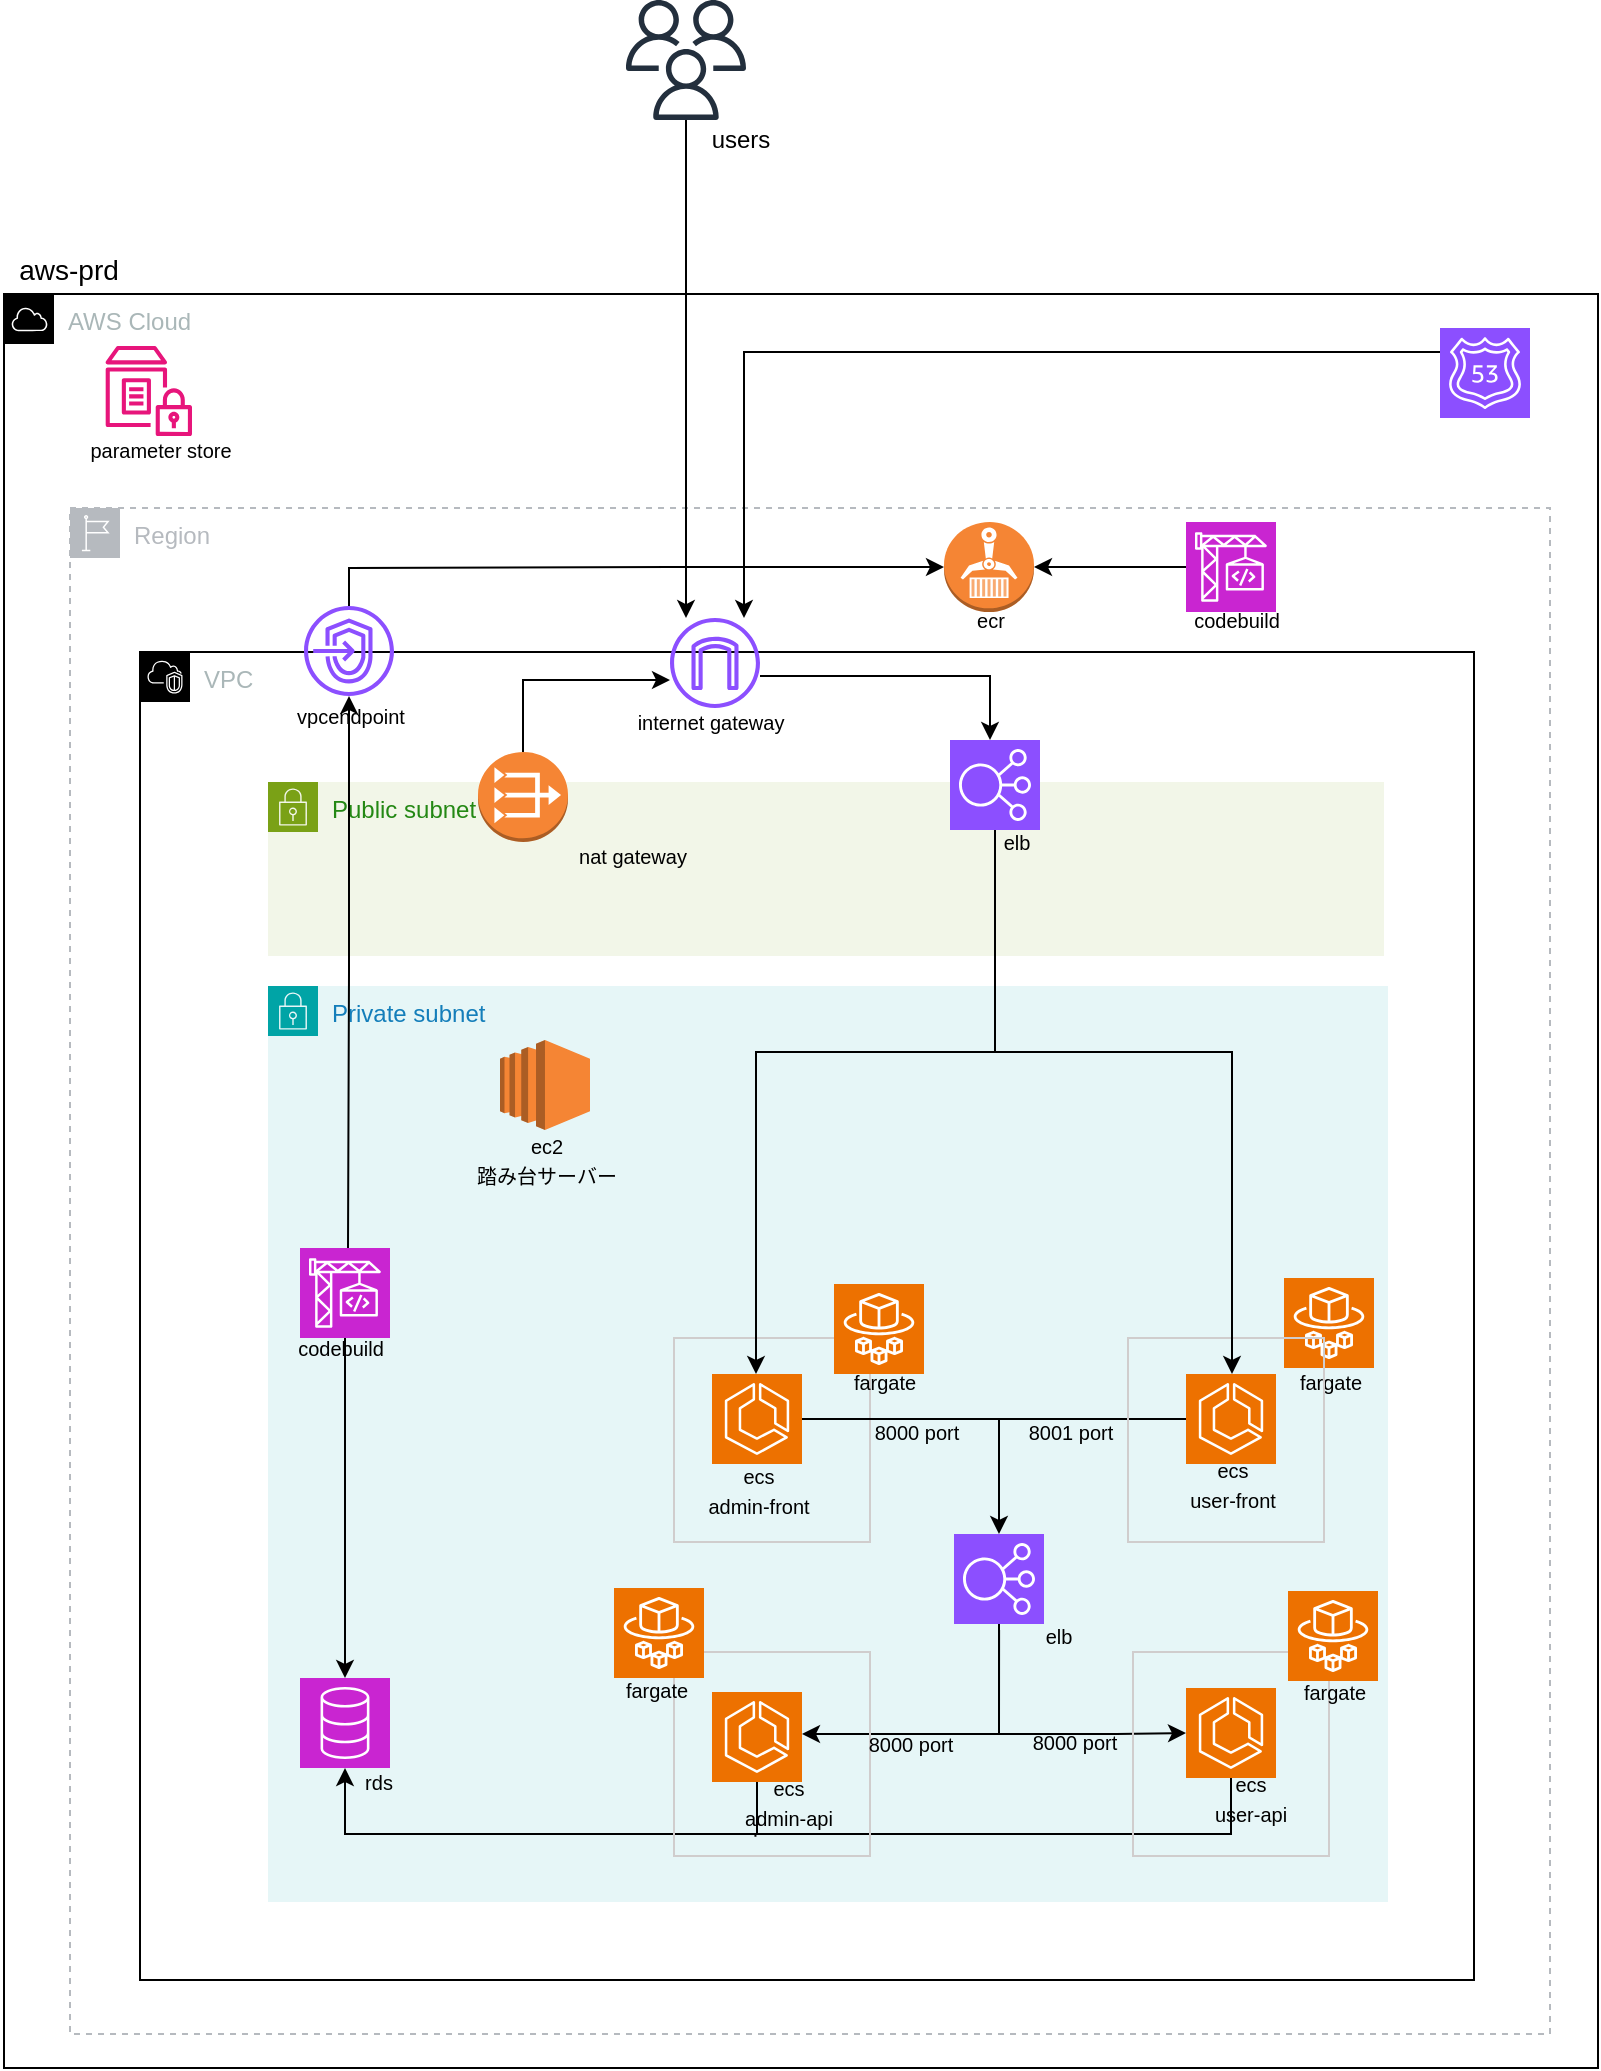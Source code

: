 <mxfile version="28.0.6">
  <diagram id="t3ZfkelsdCKtqb3b9uK7" name="インフラ構成図 common alb">
    <mxGraphModel grid="0" page="0" gridSize="10" guides="1" tooltips="1" connect="1" arrows="1" fold="1" pageScale="1" pageWidth="827" pageHeight="1169" math="0" shadow="0">
      <root>
        <mxCell id="0" />
        <mxCell id="1" parent="0" />
        <mxCell id="kA7K5sc3ySlYg232Aals-64" value="AWS Cloud" style="sketch=0;outlineConnect=0;gradientColor=none;html=1;whiteSpace=wrap;fontSize=12;fontStyle=0;shape=mxgraph.aws4.group;grIcon=mxgraph.aws4.group_aws_cloud;strokeColor=default;fillColor=none;verticalAlign=top;align=left;spacingLeft=30;fontColor=#AAB7B8;dashed=0;direction=east;movable=1;resizable=1;rotatable=1;deletable=1;editable=1;locked=0;connectable=1;" parent="1" vertex="1">
          <mxGeometry x="-600" y="376" width="797" height="887" as="geometry" />
        </mxCell>
        <mxCell id="kA7K5sc3ySlYg232Aals-65" value="Region" style="sketch=0;outlineConnect=0;gradientColor=none;html=1;whiteSpace=wrap;fontSize=12;fontStyle=0;shape=mxgraph.aws4.group;grIcon=mxgraph.aws4.group_region;strokeColor=#B6BABF;fillColor=none;verticalAlign=top;align=left;spacingLeft=30;fontColor=#B6BABF;dashed=1;" parent="1" vertex="1">
          <mxGeometry x="-567" y="483" width="740" height="763" as="geometry" />
        </mxCell>
        <mxCell id="kA7K5sc3ySlYg232Aals-66" value="VPC" style="points=[[0,0],[0.25,0],[0.5,0],[0.75,0],[1,0],[1,0.25],[1,0.5],[1,0.75],[1,1],[0.75,1],[0.5,1],[0.25,1],[0,1],[0,0.75],[0,0.5],[0,0.25]];outlineConnect=0;gradientColor=none;html=1;whiteSpace=wrap;fontSize=12;fontStyle=0;container=1;pointerEvents=0;collapsible=0;recursiveResize=0;shape=mxgraph.aws4.group;grIcon=mxgraph.aws4.group_vpc2;strokeColor=default;fillColor=none;verticalAlign=top;align=left;spacingLeft=30;fontColor=#AAB7B8;dashed=0;" parent="1" vertex="1">
          <mxGeometry x="-532" y="555" width="667" height="664" as="geometry" />
        </mxCell>
        <mxCell id="kA7K5sc3ySlYg232Aals-67" value="&lt;font style=&quot;font-size: 10px;&quot;&gt;internet&amp;nbsp;&lt;span style=&quot;background-color: initial;&quot;&gt;gateway&lt;/span&gt;&lt;/font&gt;" style="text;html=1;align=center;verticalAlign=middle;resizable=0;points=[];autosize=1;strokeColor=none;fillColor=none;" parent="kA7K5sc3ySlYg232Aals-66" vertex="1">
          <mxGeometry x="239" y="22" width="91" height="26" as="geometry" />
        </mxCell>
        <mxCell id="kA7K5sc3ySlYg232Aals-68" value="" style="sketch=0;outlineConnect=0;fontColor=#232F3E;gradientColor=none;fillColor=#8C4FFF;strokeColor=none;dashed=0;verticalLabelPosition=bottom;verticalAlign=top;align=center;html=1;fontSize=12;fontStyle=0;aspect=fixed;pointerEvents=1;shape=mxgraph.aws4.internet_gateway;" parent="kA7K5sc3ySlYg232Aals-66" vertex="1">
          <mxGeometry x="265" y="-17" width="45" height="45" as="geometry" />
        </mxCell>
        <mxCell id="kA7K5sc3ySlYg232Aals-69" value="" style="sketch=0;outlineConnect=0;fontColor=#232F3E;gradientColor=none;fillColor=#8C4FFF;strokeColor=none;dashed=0;verticalLabelPosition=bottom;verticalAlign=top;align=center;html=1;fontSize=12;fontStyle=0;aspect=fixed;pointerEvents=1;shape=mxgraph.aws4.endpoints;" parent="kA7K5sc3ySlYg232Aals-66" vertex="1">
          <mxGeometry x="82" y="-23" width="45" height="45" as="geometry" />
        </mxCell>
        <mxCell id="kA7K5sc3ySlYg232Aals-70" value="&lt;font style=&quot;font-size: 10px;&quot;&gt;vpcendpoint&lt;/font&gt;" style="text;html=1;align=center;verticalAlign=middle;resizable=0;points=[];autosize=1;strokeColor=none;fillColor=none;" parent="kA7K5sc3ySlYg232Aals-66" vertex="1">
          <mxGeometry x="68.5" y="19" width="72" height="26" as="geometry" />
        </mxCell>
        <mxCell id="kA7K5sc3ySlYg232Aals-72" value="Private subnet" style="points=[[0,0],[0.25,0],[0.5,0],[0.75,0],[1,0],[1,0.25],[1,0.5],[1,0.75],[1,1],[0.75,1],[0.5,1],[0.25,1],[0,1],[0,0.75],[0,0.5],[0,0.25]];outlineConnect=0;gradientColor=none;html=1;whiteSpace=wrap;fontSize=12;fontStyle=0;container=1;pointerEvents=0;collapsible=0;recursiveResize=0;shape=mxgraph.aws4.group;grIcon=mxgraph.aws4.group_security_group;grStroke=0;strokeColor=#00A4A6;fillColor=#E6F6F7;verticalAlign=top;align=left;spacingLeft=30;fontColor=#147EBA;dashed=0;" parent="1" vertex="1">
          <mxGeometry x="-468" y="722" width="560" height="458" as="geometry" />
        </mxCell>
        <mxCell id="eJrW3ifwTGNZVpwEd4dH-2" value="" style="rounded=0;whiteSpace=wrap;html=1;fillColor=none;strokeColor=#d0cdcd;" parent="kA7K5sc3ySlYg232Aals-72" vertex="1">
          <mxGeometry x="203" y="176" width="98" height="102" as="geometry" />
        </mxCell>
        <mxCell id="kA7K5sc3ySlYg232Aals-129" value="" style="sketch=0;points=[[0,0,0],[0.25,0,0],[0.5,0,0],[0.75,0,0],[1,0,0],[0,1,0],[0.25,1,0],[0.5,1,0],[0.75,1,0],[1,1,0],[0,0.25,0],[0,0.5,0],[0,0.75,0],[1,0.25,0],[1,0.5,0],[1,0.75,0]];outlineConnect=0;fontColor=#232F3E;fillColor=#ED7100;strokeColor=#ffffff;dashed=0;verticalLabelPosition=bottom;verticalAlign=top;align=center;html=1;fontSize=12;fontStyle=0;aspect=fixed;shape=mxgraph.aws4.resourceIcon;resIcon=mxgraph.aws4.ecs;" parent="kA7K5sc3ySlYg232Aals-72" vertex="1">
          <mxGeometry x="459" y="194" width="45" height="45" as="geometry" />
        </mxCell>
        <mxCell id="kA7K5sc3ySlYg232Aals-74" value="" style="sketch=0;points=[[0,0,0],[0.25,0,0],[0.5,0,0],[0.75,0,0],[1,0,0],[0,1,0],[0.25,1,0],[0.5,1,0],[0.75,1,0],[1,1,0],[0,0.25,0],[0,0.5,0],[0,0.75,0],[1,0.25,0],[1,0.5,0],[1,0.75,0]];outlineConnect=0;fontColor=#232F3E;fillColor=#C925D1;strokeColor=#ffffff;dashed=0;verticalLabelPosition=bottom;verticalAlign=top;align=center;html=1;fontSize=12;fontStyle=0;aspect=fixed;shape=mxgraph.aws4.resourceIcon;resIcon=mxgraph.aws4.database;" parent="kA7K5sc3ySlYg232Aals-72" vertex="1">
          <mxGeometry x="16" y="346" width="45" height="45" as="geometry" />
        </mxCell>
        <mxCell id="SYO9HQyrmS-Qv4K9v25R-7" style="edgeStyle=orthogonalEdgeStyle;rounded=0;orthogonalLoop=1;jettySize=auto;html=1;endArrow=none;endFill=0;" parent="kA7K5sc3ySlYg232Aals-72" source="kA7K5sc3ySlYg232Aals-78" edge="1">
          <mxGeometry relative="1" as="geometry">
            <mxPoint x="383.636" y="216.5" as="targetPoint" />
          </mxGeometry>
        </mxCell>
        <mxCell id="kA7K5sc3ySlYg232Aals-78" value="" style="sketch=0;points=[[0,0,0],[0.25,0,0],[0.5,0,0],[0.75,0,0],[1,0,0],[0,1,0],[0.25,1,0],[0.5,1,0],[0.75,1,0],[1,1,0],[0,0.25,0],[0,0.5,0],[0,0.75,0],[1,0.25,0],[1,0.5,0],[1,0.75,0]];outlineConnect=0;fontColor=#232F3E;fillColor=#ED7100;strokeColor=#ffffff;dashed=0;verticalLabelPosition=bottom;verticalAlign=top;align=center;html=1;fontSize=12;fontStyle=0;aspect=fixed;shape=mxgraph.aws4.resourceIcon;resIcon=mxgraph.aws4.ecs;" parent="kA7K5sc3ySlYg232Aals-72" vertex="1">
          <mxGeometry x="222" y="194" width="45" height="45" as="geometry" />
        </mxCell>
        <mxCell id="kA7K5sc3ySlYg232Aals-79" value="" style="sketch=0;points=[[0,0,0],[0.25,0,0],[0.5,0,0],[0.75,0,0],[1,0,0],[0,1,0],[0.25,1,0],[0.5,1,0],[0.75,1,0],[1,1,0],[0,0.25,0],[0,0.5,0],[0,0.75,0],[1,0.25,0],[1,0.5,0],[1,0.75,0]];outlineConnect=0;fontColor=#232F3E;fillColor=#ED7100;strokeColor=#ffffff;dashed=0;verticalLabelPosition=bottom;verticalAlign=top;align=center;html=1;fontSize=12;fontStyle=0;aspect=fixed;shape=mxgraph.aws4.resourceIcon;resIcon=mxgraph.aws4.ecs;" parent="kA7K5sc3ySlYg232Aals-72" vertex="1">
          <mxGeometry x="222" y="353" width="45" height="45" as="geometry" />
        </mxCell>
        <mxCell id="kA7K5sc3ySlYg232Aals-82" style="edgeStyle=orthogonalEdgeStyle;rounded=0;orthogonalLoop=1;jettySize=auto;html=1;" parent="kA7K5sc3ySlYg232Aals-72" source="kA7K5sc3ySlYg232Aals-83" target="kA7K5sc3ySlYg232Aals-74" edge="1">
          <mxGeometry relative="1" as="geometry">
            <Array as="points">
              <mxPoint x="39" y="378" />
            </Array>
          </mxGeometry>
        </mxCell>
        <mxCell id="kA7K5sc3ySlYg232Aals-83" value="" style="sketch=0;points=[[0,0,0],[0.25,0,0],[0.5,0,0],[0.75,0,0],[1,0,0],[0,1,0],[0.25,1,0],[0.5,1,0],[0.75,1,0],[1,1,0],[0,0.25,0],[0,0.5,0],[0,0.75,0],[1,0.25,0],[1,0.5,0],[1,0.75,0]];outlineConnect=0;fontColor=#232F3E;fillColor=#C925D1;strokeColor=#ffffff;dashed=0;verticalLabelPosition=bottom;verticalAlign=top;align=center;html=1;fontSize=12;fontStyle=0;aspect=fixed;shape=mxgraph.aws4.resourceIcon;resIcon=mxgraph.aws4.codebuild;" parent="kA7K5sc3ySlYg232Aals-72" vertex="1">
          <mxGeometry x="16" y="131" width="45" height="45" as="geometry" />
        </mxCell>
        <mxCell id="kA7K5sc3ySlYg232Aals-85" value="&lt;font style=&quot;font-size: 10px;&quot;&gt;codebuild&lt;/font&gt;" style="text;html=1;align=center;verticalAlign=middle;resizable=0;points=[];autosize=1;strokeColor=none;fillColor=none;" parent="kA7K5sc3ySlYg232Aals-72" vertex="1">
          <mxGeometry x="5.5" y="168" width="61" height="26" as="geometry" />
        </mxCell>
        <mxCell id="kA7K5sc3ySlYg232Aals-138" style="edgeStyle=orthogonalEdgeStyle;rounded=0;orthogonalLoop=1;jettySize=auto;html=1;endArrow=none;endFill=0;" parent="kA7K5sc3ySlYg232Aals-72" source="kA7K5sc3ySlYg232Aals-130" edge="1">
          <mxGeometry relative="1" as="geometry">
            <mxPoint x="243.727" y="425.364" as="targetPoint" />
            <Array as="points">
              <mxPoint x="481" y="424" />
              <mxPoint x="244" y="424" />
            </Array>
          </mxGeometry>
        </mxCell>
        <mxCell id="kA7K5sc3ySlYg232Aals-130" value="" style="sketch=0;points=[[0,0,0],[0.25,0,0],[0.5,0,0],[0.75,0,0],[1,0,0],[0,1,0],[0.25,1,0],[0.5,1,0],[0.75,1,0],[1,1,0],[0,0.25,0],[0,0.5,0],[0,0.75,0],[1,0.25,0],[1,0.5,0],[1,0.75,0]];outlineConnect=0;fontColor=#232F3E;fillColor=#ED7100;strokeColor=#ffffff;dashed=0;verticalLabelPosition=bottom;verticalAlign=top;align=center;html=1;fontSize=12;fontStyle=0;aspect=fixed;shape=mxgraph.aws4.resourceIcon;resIcon=mxgraph.aws4.ecs;" parent="kA7K5sc3ySlYg232Aals-72" vertex="1">
          <mxGeometry x="459" y="351" width="45" height="45" as="geometry" />
        </mxCell>
        <mxCell id="kA7K5sc3ySlYg232Aals-139" style="edgeStyle=orthogonalEdgeStyle;rounded=0;orthogonalLoop=1;jettySize=auto;html=1;entryX=0.5;entryY=1;entryDx=0;entryDy=0;entryPerimeter=0;" parent="kA7K5sc3ySlYg232Aals-72" source="kA7K5sc3ySlYg232Aals-79" target="kA7K5sc3ySlYg232Aals-74" edge="1">
          <mxGeometry relative="1" as="geometry">
            <Array as="points">
              <mxPoint x="245" y="424" />
              <mxPoint x="39" y="424" />
            </Array>
          </mxGeometry>
        </mxCell>
        <mxCell id="0zvZXE3hYcVArxWaASn7-7" value="" style="sketch=0;points=[[0,0,0],[0.25,0,0],[0.5,0,0],[0.75,0,0],[1,0,0],[0,1,0],[0.25,1,0],[0.5,1,0],[0.75,1,0],[1,1,0],[0,0.25,0],[0,0.5,0],[0,0.75,0],[1,0.25,0],[1,0.5,0],[1,0.75,0]];outlineConnect=0;fontColor=#232F3E;fillColor=#ED7100;strokeColor=#ffffff;dashed=0;verticalLabelPosition=bottom;verticalAlign=top;align=center;html=1;fontSize=12;fontStyle=0;aspect=fixed;shape=mxgraph.aws4.resourceIcon;resIcon=mxgraph.aws4.fargate;" parent="kA7K5sc3ySlYg232Aals-72" vertex="1">
          <mxGeometry x="283" y="149" width="45" height="45" as="geometry" />
        </mxCell>
        <mxCell id="kA7K5sc3ySlYg232Aals-89" value="" style="sketch=0;points=[[0,0,0],[0.25,0,0],[0.5,0,0],[0.75,0,0],[1,0,0],[0,1,0],[0.25,1,0],[0.5,1,0],[0.75,1,0],[1,1,0],[0,0.25,0],[0,0.5,0],[0,0.75,0],[1,0.25,0],[1,0.5,0],[1,0.75,0]];outlineConnect=0;fontColor=#232F3E;fillColor=#ED7100;strokeColor=#ffffff;dashed=0;verticalLabelPosition=bottom;verticalAlign=top;align=center;html=1;fontSize=12;fontStyle=0;aspect=fixed;shape=mxgraph.aws4.resourceIcon;resIcon=mxgraph.aws4.fargate;" parent="kA7K5sc3ySlYg232Aals-72" vertex="1">
          <mxGeometry x="508" y="146" width="45" height="45" as="geometry" />
        </mxCell>
        <mxCell id="0zvZXE3hYcVArxWaASn7-9" value="&lt;span style=&quot;font-size: 10px;&quot;&gt;fargate&lt;/span&gt;" style="text;html=1;align=center;verticalAlign=middle;resizable=0;points=[];autosize=1;strokeColor=none;fillColor=none;" parent="kA7K5sc3ySlYg232Aals-72" vertex="1">
          <mxGeometry x="283" y="185" width="49" height="26" as="geometry" />
        </mxCell>
        <mxCell id="kA7K5sc3ySlYg232Aals-88" value="&lt;span style=&quot;font-size: 10px;&quot;&gt;fargate&lt;/span&gt;" style="text;html=1;align=center;verticalAlign=middle;resizable=0;points=[];autosize=1;strokeColor=none;fillColor=none;" parent="kA7K5sc3ySlYg232Aals-72" vertex="1">
          <mxGeometry x="506" y="185" width="49" height="26" as="geometry" />
        </mxCell>
        <mxCell id="0zvZXE3hYcVArxWaASn7-10" value="&lt;span style=&quot;font-size: 10px;&quot;&gt;ecs&lt;/span&gt;&lt;div&gt;&lt;span style=&quot;font-size: 10px;&quot;&gt;user-front&lt;/span&gt;&lt;/div&gt;" style="text;html=1;align=center;verticalAlign=middle;resizable=0;points=[];autosize=1;strokeColor=none;fillColor=none;" parent="kA7K5sc3ySlYg232Aals-72" vertex="1">
          <mxGeometry x="451" y="228" width="61" height="41" as="geometry" />
        </mxCell>
        <mxCell id="0zvZXE3hYcVArxWaASn7-11" value="&lt;span style=&quot;font-size: 10px;&quot;&gt;ecs&lt;/span&gt;&lt;div&gt;&lt;span style=&quot;font-size: 10px;&quot;&gt;user-api&lt;/span&gt;&lt;/div&gt;" style="text;html=1;align=center;verticalAlign=middle;resizable=0;points=[];autosize=1;strokeColor=none;fillColor=none;" parent="kA7K5sc3ySlYg232Aals-72" vertex="1">
          <mxGeometry x="464" y="385" width="54" height="41" as="geometry" />
        </mxCell>
        <mxCell id="0zvZXE3hYcVArxWaASn7-12" value="&lt;span style=&quot;font-size: 10px;&quot;&gt;ecs&lt;/span&gt;&lt;div&gt;&lt;span style=&quot;font-size: 10px;&quot;&gt;admin-api&lt;/span&gt;&lt;/div&gt;" style="text;html=1;align=center;verticalAlign=middle;resizable=0;points=[];autosize=1;strokeColor=none;fillColor=none;" parent="kA7K5sc3ySlYg232Aals-72" vertex="1">
          <mxGeometry x="229" y="387" width="62" height="41" as="geometry" />
        </mxCell>
        <mxCell id="0zvZXE3hYcVArxWaASn7-13" value="&lt;span style=&quot;font-size: 10px;&quot;&gt;ecs&lt;/span&gt;&lt;div&gt;&lt;span style=&quot;font-size: 10px;&quot;&gt;admin-front&lt;/span&gt;&lt;/div&gt;" style="text;html=1;align=center;verticalAlign=middle;resizable=0;points=[];autosize=1;strokeColor=none;fillColor=none;" parent="kA7K5sc3ySlYg232Aals-72" vertex="1">
          <mxGeometry x="210" y="231" width="69" height="41" as="geometry" />
        </mxCell>
        <mxCell id="kA7K5sc3ySlYg232Aals-126" value="" style="outlineConnect=0;dashed=0;verticalLabelPosition=bottom;verticalAlign=top;align=center;html=1;shape=mxgraph.aws3.ec2;fillColor=#F58534;gradientColor=none;" parent="kA7K5sc3ySlYg232Aals-72" vertex="1">
          <mxGeometry x="116" y="27" width="45" height="45" as="geometry" />
        </mxCell>
        <mxCell id="SYO9HQyrmS-Qv4K9v25R-10" style="edgeStyle=orthogonalEdgeStyle;rounded=0;orthogonalLoop=1;jettySize=auto;html=1;" parent="kA7K5sc3ySlYg232Aals-72" edge="1">
          <mxGeometry relative="1" as="geometry">
            <mxPoint x="365.545" y="322" as="sourcePoint" />
            <mxPoint x="267" y="374.0" as="targetPoint" />
            <Array as="points">
              <mxPoint x="366" y="374" />
            </Array>
          </mxGeometry>
        </mxCell>
        <mxCell id="kA7K5sc3ySlYg232Aals-131" value="" style="sketch=0;points=[[0,0,0],[0.25,0,0],[0.5,0,0],[0.75,0,0],[1,0,0],[0,1,0],[0.25,1,0],[0.5,1,0],[0.75,1,0],[1,1,0],[0,0.25,0],[0,0.5,0],[0,0.75,0],[1,0.25,0],[1,0.5,0],[1,0.75,0]];outlineConnect=0;fontColor=#232F3E;fillColor=#8C4FFF;strokeColor=#ffffff;dashed=0;verticalLabelPosition=bottom;verticalAlign=top;align=center;html=1;fontSize=12;fontStyle=0;aspect=fixed;shape=mxgraph.aws4.resourceIcon;resIcon=mxgraph.aws4.elastic_load_balancing;" parent="kA7K5sc3ySlYg232Aals-72" vertex="1">
          <mxGeometry x="343" y="274" width="45" height="45" as="geometry" />
        </mxCell>
        <mxCell id="kA7K5sc3ySlYg232Aals-132" style="edgeStyle=orthogonalEdgeStyle;rounded=0;orthogonalLoop=1;jettySize=auto;html=1;entryX=0.5;entryY=0;entryDx=0;entryDy=0;entryPerimeter=0;" parent="kA7K5sc3ySlYg232Aals-72" source="kA7K5sc3ySlYg232Aals-129" target="kA7K5sc3ySlYg232Aals-131" edge="1">
          <mxGeometry relative="1" as="geometry" />
        </mxCell>
        <mxCell id="SYO9HQyrmS-Qv4K9v25R-9" style="edgeStyle=orthogonalEdgeStyle;rounded=0;orthogonalLoop=1;jettySize=auto;html=1;entryX=0;entryY=0.5;entryDx=0;entryDy=0;entryPerimeter=0;" parent="kA7K5sc3ySlYg232Aals-72" source="kA7K5sc3ySlYg232Aals-131" target="kA7K5sc3ySlYg232Aals-130" edge="1">
          <mxGeometry relative="1" as="geometry">
            <Array as="points">
              <mxPoint x="366" y="374" />
              <mxPoint x="424" y="374" />
            </Array>
          </mxGeometry>
        </mxCell>
        <mxCell id="SYO9HQyrmS-Qv4K9v25R-28" value="&lt;font style=&quot;font-size: 10px;&quot;&gt;rds&lt;/font&gt;" style="text;html=1;align=center;verticalAlign=middle;resizable=0;points=[];autosize=1;strokeColor=none;fillColor=none;" parent="kA7K5sc3ySlYg232Aals-72" vertex="1">
          <mxGeometry x="39" y="385" width="32" height="26" as="geometry" />
        </mxCell>
        <mxCell id="HjDtsBbQejd2dWlMLh2n-5" value="&lt;span style=&quot;font-size: 10px;&quot;&gt;8000 port&lt;/span&gt;" style="text;html=1;align=center;verticalAlign=middle;resizable=0;points=[];autosize=1;strokeColor=none;fillColor=none;" parent="kA7K5sc3ySlYg232Aals-72" vertex="1">
          <mxGeometry x="372.5" y="365" width="60" height="26" as="geometry" />
        </mxCell>
        <mxCell id="3IufpaYmcG0l0R8AAsW2-2" value="" style="rounded=0;whiteSpace=wrap;html=1;fillColor=none;strokeColor=#d0cdcd;" parent="kA7K5sc3ySlYg232Aals-72" vertex="1">
          <mxGeometry x="203" y="333" width="98" height="102" as="geometry" />
        </mxCell>
        <mxCell id="3IufpaYmcG0l0R8AAsW2-3" value="" style="sketch=0;points=[[0,0,0],[0.25,0,0],[0.5,0,0],[0.75,0,0],[1,0,0],[0,1,0],[0.25,1,0],[0.5,1,0],[0.75,1,0],[1,1,0],[0,0.25,0],[0,0.5,0],[0,0.75,0],[1,0.25,0],[1,0.5,0],[1,0.75,0]];outlineConnect=0;fontColor=#232F3E;fillColor=#ED7100;strokeColor=#ffffff;dashed=0;verticalLabelPosition=bottom;verticalAlign=top;align=center;html=1;fontSize=12;fontStyle=0;aspect=fixed;shape=mxgraph.aws4.resourceIcon;resIcon=mxgraph.aws4.fargate;" parent="kA7K5sc3ySlYg232Aals-72" vertex="1">
          <mxGeometry x="173" y="301" width="45" height="45" as="geometry" />
        </mxCell>
        <mxCell id="3IufpaYmcG0l0R8AAsW2-4" value="&lt;span style=&quot;font-size: 10px;&quot;&gt;fargate&lt;/span&gt;" style="text;html=1;align=center;verticalAlign=middle;resizable=0;points=[];autosize=1;strokeColor=none;fillColor=none;" parent="kA7K5sc3ySlYg232Aals-72" vertex="1">
          <mxGeometry x="169" y="339" width="49" height="26" as="geometry" />
        </mxCell>
        <mxCell id="3IufpaYmcG0l0R8AAsW2-6" value="" style="rounded=0;whiteSpace=wrap;html=1;fillColor=none;strokeColor=#d0cdcd;" parent="kA7K5sc3ySlYg232Aals-72" vertex="1">
          <mxGeometry x="430" y="176" width="98" height="102" as="geometry" />
        </mxCell>
        <mxCell id="3IufpaYmcG0l0R8AAsW2-7" value="" style="rounded=0;whiteSpace=wrap;html=1;fillColor=none;strokeColor=#d0cdcd;" parent="kA7K5sc3ySlYg232Aals-72" vertex="1">
          <mxGeometry x="432.5" y="333" width="98" height="102" as="geometry" />
        </mxCell>
        <mxCell id="kA7K5sc3ySlYg232Aals-92" value="Public subnet" style="points=[[0,0],[0.25,0],[0.5,0],[0.75,0],[1,0],[1,0.25],[1,0.5],[1,0.75],[1,1],[0.75,1],[0.5,1],[0.25,1],[0,1],[0,0.75],[0,0.5],[0,0.25]];outlineConnect=0;gradientColor=none;html=1;whiteSpace=wrap;fontSize=12;fontStyle=0;container=1;pointerEvents=0;collapsible=0;recursiveResize=0;shape=mxgraph.aws4.group;grIcon=mxgraph.aws4.group_security_group;grStroke=0;strokeColor=#7AA116;fillColor=#F2F6E8;verticalAlign=top;align=left;spacingLeft=30;fontColor=#248814;dashed=0;" parent="1" vertex="1">
          <mxGeometry x="-468" y="620" width="558" height="87" as="geometry" />
        </mxCell>
        <mxCell id="kA7K5sc3ySlYg232Aals-93" value="&lt;span style=&quot;font-size: 10px;&quot;&gt;nat gateway&lt;/span&gt;" style="text;html=1;align=center;verticalAlign=middle;resizable=0;points=[];autosize=1;strokeColor=none;fillColor=none;" parent="kA7K5sc3ySlYg232Aals-92" vertex="1">
          <mxGeometry x="146" y="24" width="72" height="26" as="geometry" />
        </mxCell>
        <mxCell id="kA7K5sc3ySlYg232Aals-99" style="edgeStyle=orthogonalEdgeStyle;rounded=0;orthogonalLoop=1;jettySize=auto;html=1;" parent="1" source="kA7K5sc3ySlYg232Aals-100" target="kA7K5sc3ySlYg232Aals-68" edge="1">
          <mxGeometry relative="1" as="geometry">
            <Array as="points">
              <mxPoint x="-230" y="405" />
            </Array>
          </mxGeometry>
        </mxCell>
        <mxCell id="kA7K5sc3ySlYg232Aals-100" value="" style="sketch=0;points=[[0,0,0],[0.25,0,0],[0.5,0,0],[0.75,0,0],[1,0,0],[0,1,0],[0.25,1,0],[0.5,1,0],[0.75,1,0],[1,1,0],[0,0.25,0],[0,0.5,0],[0,0.75,0],[1,0.25,0],[1,0.5,0],[1,0.75,0]];outlineConnect=0;fontColor=#232F3E;fillColor=#8C4FFF;strokeColor=#ffffff;dashed=0;verticalLabelPosition=bottom;verticalAlign=top;align=center;html=1;fontSize=12;fontStyle=0;aspect=fixed;shape=mxgraph.aws4.resourceIcon;resIcon=mxgraph.aws4.route_53;" parent="1" vertex="1">
          <mxGeometry x="118" y="393" width="45" height="45" as="geometry" />
        </mxCell>
        <mxCell id="HjDtsBbQejd2dWlMLh2n-10" style="edgeStyle=orthogonalEdgeStyle;rounded=0;orthogonalLoop=1;jettySize=auto;html=1;" parent="1" source="kA7K5sc3ySlYg232Aals-103" target="kA7K5sc3ySlYg232Aals-68" edge="1">
          <mxGeometry relative="1" as="geometry">
            <Array as="points">
              <mxPoint x="-259" y="457" />
              <mxPoint x="-259" y="457" />
            </Array>
          </mxGeometry>
        </mxCell>
        <mxCell id="kA7K5sc3ySlYg232Aals-103" value="" style="sketch=0;outlineConnect=0;fontColor=#232F3E;gradientColor=none;fillColor=#232F3D;strokeColor=none;dashed=0;verticalLabelPosition=bottom;verticalAlign=top;align=center;html=1;fontSize=12;fontStyle=0;aspect=fixed;pointerEvents=1;shape=mxgraph.aws4.users;" parent="1" vertex="1">
          <mxGeometry x="-289" y="229" width="60" height="60" as="geometry" />
        </mxCell>
        <mxCell id="kA7K5sc3ySlYg232Aals-105" value="users" style="text;html=1;align=center;verticalAlign=middle;resizable=0;points=[];autosize=1;strokeColor=none;fillColor=none;" parent="1" vertex="1">
          <mxGeometry x="-256" y="286" width="47" height="26" as="geometry" />
        </mxCell>
        <mxCell id="kA7K5sc3ySlYg232Aals-106" style="edgeStyle=orthogonalEdgeStyle;rounded=0;orthogonalLoop=1;jettySize=auto;html=1;endArrow=none;endFill=0;startArrow=classic;startFill=1;" parent="1" source="kA7K5sc3ySlYg232Aals-69" target="kA7K5sc3ySlYg232Aals-83" edge="1">
          <mxGeometry relative="1" as="geometry">
            <Array as="points">
              <mxPoint x="-428" y="715" />
              <mxPoint x="-428" y="715" />
            </Array>
          </mxGeometry>
        </mxCell>
        <mxCell id="kA7K5sc3ySlYg232Aals-107" style="edgeStyle=orthogonalEdgeStyle;rounded=0;orthogonalLoop=1;jettySize=auto;html=1;" parent="1" source="kA7K5sc3ySlYg232Aals-108" target="kA7K5sc3ySlYg232Aals-110" edge="1">
          <mxGeometry relative="1" as="geometry" />
        </mxCell>
        <mxCell id="kA7K5sc3ySlYg232Aals-108" value="" style="sketch=0;points=[[0,0,0],[0.25,0,0],[0.5,0,0],[0.75,0,0],[1,0,0],[0,1,0],[0.25,1,0],[0.5,1,0],[0.75,1,0],[1,1,0],[0,0.25,0],[0,0.5,0],[0,0.75,0],[1,0.25,0],[1,0.5,0],[1,0.75,0]];outlineConnect=0;fontColor=#232F3E;fillColor=#C925D1;strokeColor=#ffffff;dashed=0;verticalLabelPosition=bottom;verticalAlign=top;align=center;html=1;fontSize=12;fontStyle=0;aspect=fixed;shape=mxgraph.aws4.resourceIcon;resIcon=mxgraph.aws4.codebuild;" parent="1" vertex="1">
          <mxGeometry x="-9" y="490" width="45" height="45" as="geometry" />
        </mxCell>
        <mxCell id="kA7K5sc3ySlYg232Aals-109" style="edgeStyle=orthogonalEdgeStyle;rounded=0;orthogonalLoop=1;jettySize=auto;html=1;endArrow=none;endFill=0;startArrow=classic;startFill=1;" parent="1" source="kA7K5sc3ySlYg232Aals-110" target="kA7K5sc3ySlYg232Aals-69" edge="1">
          <mxGeometry relative="1" as="geometry">
            <Array as="points">
              <mxPoint x="-267" y="513" />
              <mxPoint x="-427" y="513" />
            </Array>
          </mxGeometry>
        </mxCell>
        <mxCell id="kA7K5sc3ySlYg232Aals-110" value="" style="outlineConnect=0;dashed=0;verticalLabelPosition=bottom;verticalAlign=top;align=center;html=1;shape=mxgraph.aws3.ecr;fillColor=#F58534;gradientColor=none;" parent="1" vertex="1">
          <mxGeometry x="-130" y="490" width="45" height="45" as="geometry" />
        </mxCell>
        <mxCell id="kA7K5sc3ySlYg232Aals-111" value="&lt;font style=&quot;font-size: 10px;&quot;&gt;codebuild&lt;/font&gt;" style="text;html=1;align=center;verticalAlign=middle;resizable=0;points=[];autosize=1;strokeColor=none;fillColor=none;" parent="1" vertex="1">
          <mxGeometry x="-15" y="526" width="61" height="26" as="geometry" />
        </mxCell>
        <mxCell id="kA7K5sc3ySlYg232Aals-112" value="&lt;span style=&quot;font-size: 10px;&quot;&gt;ecr&lt;/span&gt;" style="text;html=1;align=center;verticalAlign=middle;resizable=0;points=[];autosize=1;strokeColor=none;fillColor=none;" parent="1" vertex="1">
          <mxGeometry x="-123.5" y="526" width="32" height="26" as="geometry" />
        </mxCell>
        <mxCell id="kA7K5sc3ySlYg232Aals-113" style="edgeStyle=orthogonalEdgeStyle;rounded=0;orthogonalLoop=1;jettySize=auto;html=1;" parent="1" source="kA7K5sc3ySlYg232Aals-68" target="kA7K5sc3ySlYg232Aals-94" edge="1">
          <mxGeometry relative="1" as="geometry">
            <Array as="points">
              <mxPoint x="-107" y="567" />
            </Array>
          </mxGeometry>
        </mxCell>
        <mxCell id="kA7K5sc3ySlYg232Aals-115" value="" style="sketch=0;outlineConnect=0;fontColor=#232F3E;gradientColor=none;fillColor=#E7157B;strokeColor=none;dashed=0;verticalLabelPosition=bottom;verticalAlign=top;align=center;html=1;fontSize=12;fontStyle=0;aspect=fixed;pointerEvents=1;shape=mxgraph.aws4.parameter_store;" parent="1" vertex="1">
          <mxGeometry x="-549.27" y="402" width="43.27" height="45" as="geometry" />
        </mxCell>
        <mxCell id="kA7K5sc3ySlYg232Aals-116" value="&lt;font style=&quot;font-size: 10px;&quot;&gt;parameter store&lt;/font&gt;" style="text;html=1;align=center;verticalAlign=middle;resizable=0;points=[];autosize=1;strokeColor=none;fillColor=none;" parent="1" vertex="1">
          <mxGeometry x="-567" y="441" width="89" height="26" as="geometry" />
        </mxCell>
        <mxCell id="kA7K5sc3ySlYg232Aals-117" value="&lt;font style=&quot;font-size: 14px;&quot;&gt;aws-prd&lt;/font&gt;" style="text;html=1;align=center;verticalAlign=middle;resizable=0;points=[];autosize=1;strokeColor=none;fillColor=none;" parent="1" vertex="1">
          <mxGeometry x="-602" y="349" width="68" height="29" as="geometry" />
        </mxCell>
        <mxCell id="kA7K5sc3ySlYg232Aals-120" style="edgeStyle=orthogonalEdgeStyle;rounded=0;orthogonalLoop=1;jettySize=auto;html=1;" parent="1" source="kA7K5sc3ySlYg232Aals-121" target="kA7K5sc3ySlYg232Aals-68" edge="1">
          <mxGeometry relative="1" as="geometry">
            <Array as="points">
              <mxPoint x="-341" y="569" />
            </Array>
          </mxGeometry>
        </mxCell>
        <mxCell id="kA7K5sc3ySlYg232Aals-121" value="" style="outlineConnect=0;dashed=0;verticalLabelPosition=bottom;verticalAlign=top;align=center;html=1;shape=mxgraph.aws3.vpc_nat_gateway;fillColor=#F58534;gradientColor=none;" parent="1" vertex="1">
          <mxGeometry x="-363" y="605" width="45" height="45" as="geometry" />
        </mxCell>
        <mxCell id="0zvZXE3hYcVArxWaASn7-14" value="&lt;span style=&quot;font-size: 10px;&quot;&gt;elb&lt;/span&gt;" style="text;html=1;align=center;verticalAlign=middle;resizable=0;points=[];autosize=1;strokeColor=none;fillColor=none;" parent="1" vertex="1">
          <mxGeometry x="-89" y="1034" width="31" height="26" as="geometry" />
        </mxCell>
        <mxCell id="kA7K5sc3ySlYg232Aals-95" value="&lt;span style=&quot;font-size: 10px;&quot;&gt;ec2&lt;/span&gt;&lt;div&gt;&lt;span style=&quot;font-size: 10px;&quot;&gt;踏み台サーバー&lt;/span&gt;&lt;/div&gt;" style="text;html=1;align=center;verticalAlign=middle;resizable=0;points=[];autosize=1;strokeColor=none;fillColor=none;" parent="1" vertex="1">
          <mxGeometry x="-373" y="788" width="87" height="41" as="geometry" />
        </mxCell>
        <mxCell id="SYO9HQyrmS-Qv4K9v25R-16" style="edgeStyle=orthogonalEdgeStyle;rounded=0;orthogonalLoop=1;jettySize=auto;html=1;" parent="1" source="kA7K5sc3ySlYg232Aals-94" target="kA7K5sc3ySlYg232Aals-78" edge="1">
          <mxGeometry relative="1" as="geometry">
            <Array as="points">
              <mxPoint x="-104" y="755" />
              <mxPoint x="-224" y="755" />
            </Array>
          </mxGeometry>
        </mxCell>
        <mxCell id="SYO9HQyrmS-Qv4K9v25R-27" style="edgeStyle=orthogonalEdgeStyle;rounded=0;orthogonalLoop=1;jettySize=auto;html=1;" parent="1" source="kA7K5sc3ySlYg232Aals-94" target="kA7K5sc3ySlYg232Aals-129" edge="1">
          <mxGeometry relative="1" as="geometry">
            <Array as="points">
              <mxPoint x="-104" y="755" />
              <mxPoint x="14" y="755" />
            </Array>
          </mxGeometry>
        </mxCell>
        <mxCell id="kA7K5sc3ySlYg232Aals-94" value="" style="sketch=0;points=[[0,0,0],[0.25,0,0],[0.5,0,0],[0.75,0,0],[1,0,0],[0,1,0],[0.25,1,0],[0.5,1,0],[0.75,1,0],[1,1,0],[0,0.25,0],[0,0.5,0],[0,0.75,0],[1,0.25,0],[1,0.5,0],[1,0.75,0]];outlineConnect=0;fontColor=#232F3E;fillColor=#8C4FFF;strokeColor=#ffffff;dashed=0;verticalLabelPosition=bottom;verticalAlign=top;align=center;html=1;fontSize=12;fontStyle=0;aspect=fixed;shape=mxgraph.aws4.resourceIcon;resIcon=mxgraph.aws4.elastic_load_balancing;" parent="1" vertex="1">
          <mxGeometry x="-127" y="599" width="45" height="45" as="geometry" />
        </mxCell>
        <mxCell id="0zvZXE3hYcVArxWaASn7-3" value="&lt;span style=&quot;font-size: 10px;&quot;&gt;elb&lt;/span&gt;" style="text;html=1;align=center;verticalAlign=middle;resizable=0;points=[];autosize=1;strokeColor=none;fillColor=none;" parent="1" vertex="1">
          <mxGeometry x="-110" y="637" width="31" height="26" as="geometry" />
        </mxCell>
        <mxCell id="HjDtsBbQejd2dWlMLh2n-1" value="&lt;span style=&quot;font-size: 10px;&quot;&gt;8000 port&lt;/span&gt;" style="text;html=1;align=center;verticalAlign=middle;resizable=0;points=[];autosize=1;strokeColor=none;fillColor=none;" parent="1" vertex="1">
          <mxGeometry x="-177" y="1088" width="60" height="26" as="geometry" />
        </mxCell>
        <mxCell id="HjDtsBbQejd2dWlMLh2n-6" value="&lt;span style=&quot;font-size: 10px;&quot;&gt;8000 port&lt;/span&gt;" style="text;html=1;align=center;verticalAlign=middle;resizable=0;points=[];autosize=1;strokeColor=none;fillColor=none;" parent="1" vertex="1">
          <mxGeometry x="-174" y="932" width="60" height="26" as="geometry" />
        </mxCell>
        <mxCell id="HjDtsBbQejd2dWlMLh2n-8" value="&lt;span style=&quot;font-size: 10px;&quot;&gt;8001 port&lt;/span&gt;" style="text;html=1;align=center;verticalAlign=middle;resizable=0;points=[];autosize=1;strokeColor=none;fillColor=none;" parent="1" vertex="1">
          <mxGeometry x="-97" y="932" width="60" height="26" as="geometry" />
        </mxCell>
        <mxCell id="j9m2Fc2l2zRI1z2SVPjK-1" value="" style="sketch=0;points=[[0,0,0],[0.25,0,0],[0.5,0,0],[0.75,0,0],[1,0,0],[0,1,0],[0.25,1,0],[0.5,1,0],[0.75,1,0],[1,1,0],[0,0.25,0],[0,0.5,0],[0,0.75,0],[1,0.25,0],[1,0.5,0],[1,0.75,0]];outlineConnect=0;fontColor=#232F3E;fillColor=#ED7100;strokeColor=#ffffff;dashed=0;verticalLabelPosition=bottom;verticalAlign=top;align=center;html=1;fontSize=12;fontStyle=0;aspect=fixed;shape=mxgraph.aws4.resourceIcon;resIcon=mxgraph.aws4.fargate;" vertex="1" parent="1">
          <mxGeometry x="42" y="1024.5" width="45" height="45" as="geometry" />
        </mxCell>
        <mxCell id="j9m2Fc2l2zRI1z2SVPjK-2" value="&lt;span style=&quot;font-size: 10px;&quot;&gt;fargate&lt;/span&gt;" style="text;html=1;align=center;verticalAlign=middle;resizable=0;points=[];autosize=1;strokeColor=none;fillColor=none;" vertex="1" parent="1">
          <mxGeometry x="40" y="1062" width="49" height="26" as="geometry" />
        </mxCell>
      </root>
    </mxGraphModel>
  </diagram>
</mxfile>

